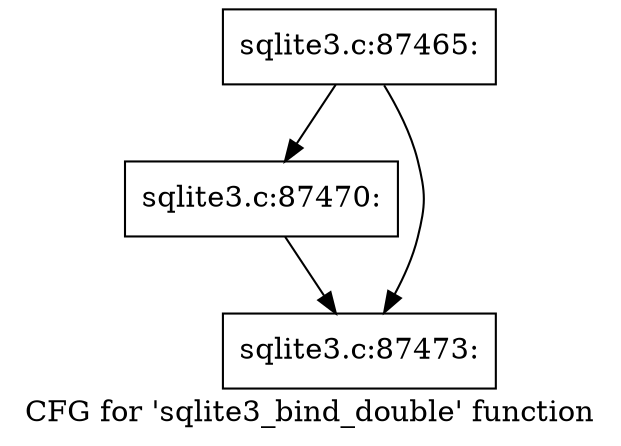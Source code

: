 digraph "CFG for 'sqlite3_bind_double' function" {
	label="CFG for 'sqlite3_bind_double' function";

	Node0x55c0f5ce1380 [shape=record,label="{sqlite3.c:87465:}"];
	Node0x55c0f5ce1380 -> Node0x55c0f5ce13f0;
	Node0x55c0f5ce1380 -> Node0x55c0f5ce8540;
	Node0x55c0f5ce13f0 [shape=record,label="{sqlite3.c:87470:}"];
	Node0x55c0f5ce13f0 -> Node0x55c0f5ce8540;
	Node0x55c0f5ce8540 [shape=record,label="{sqlite3.c:87473:}"];
}
